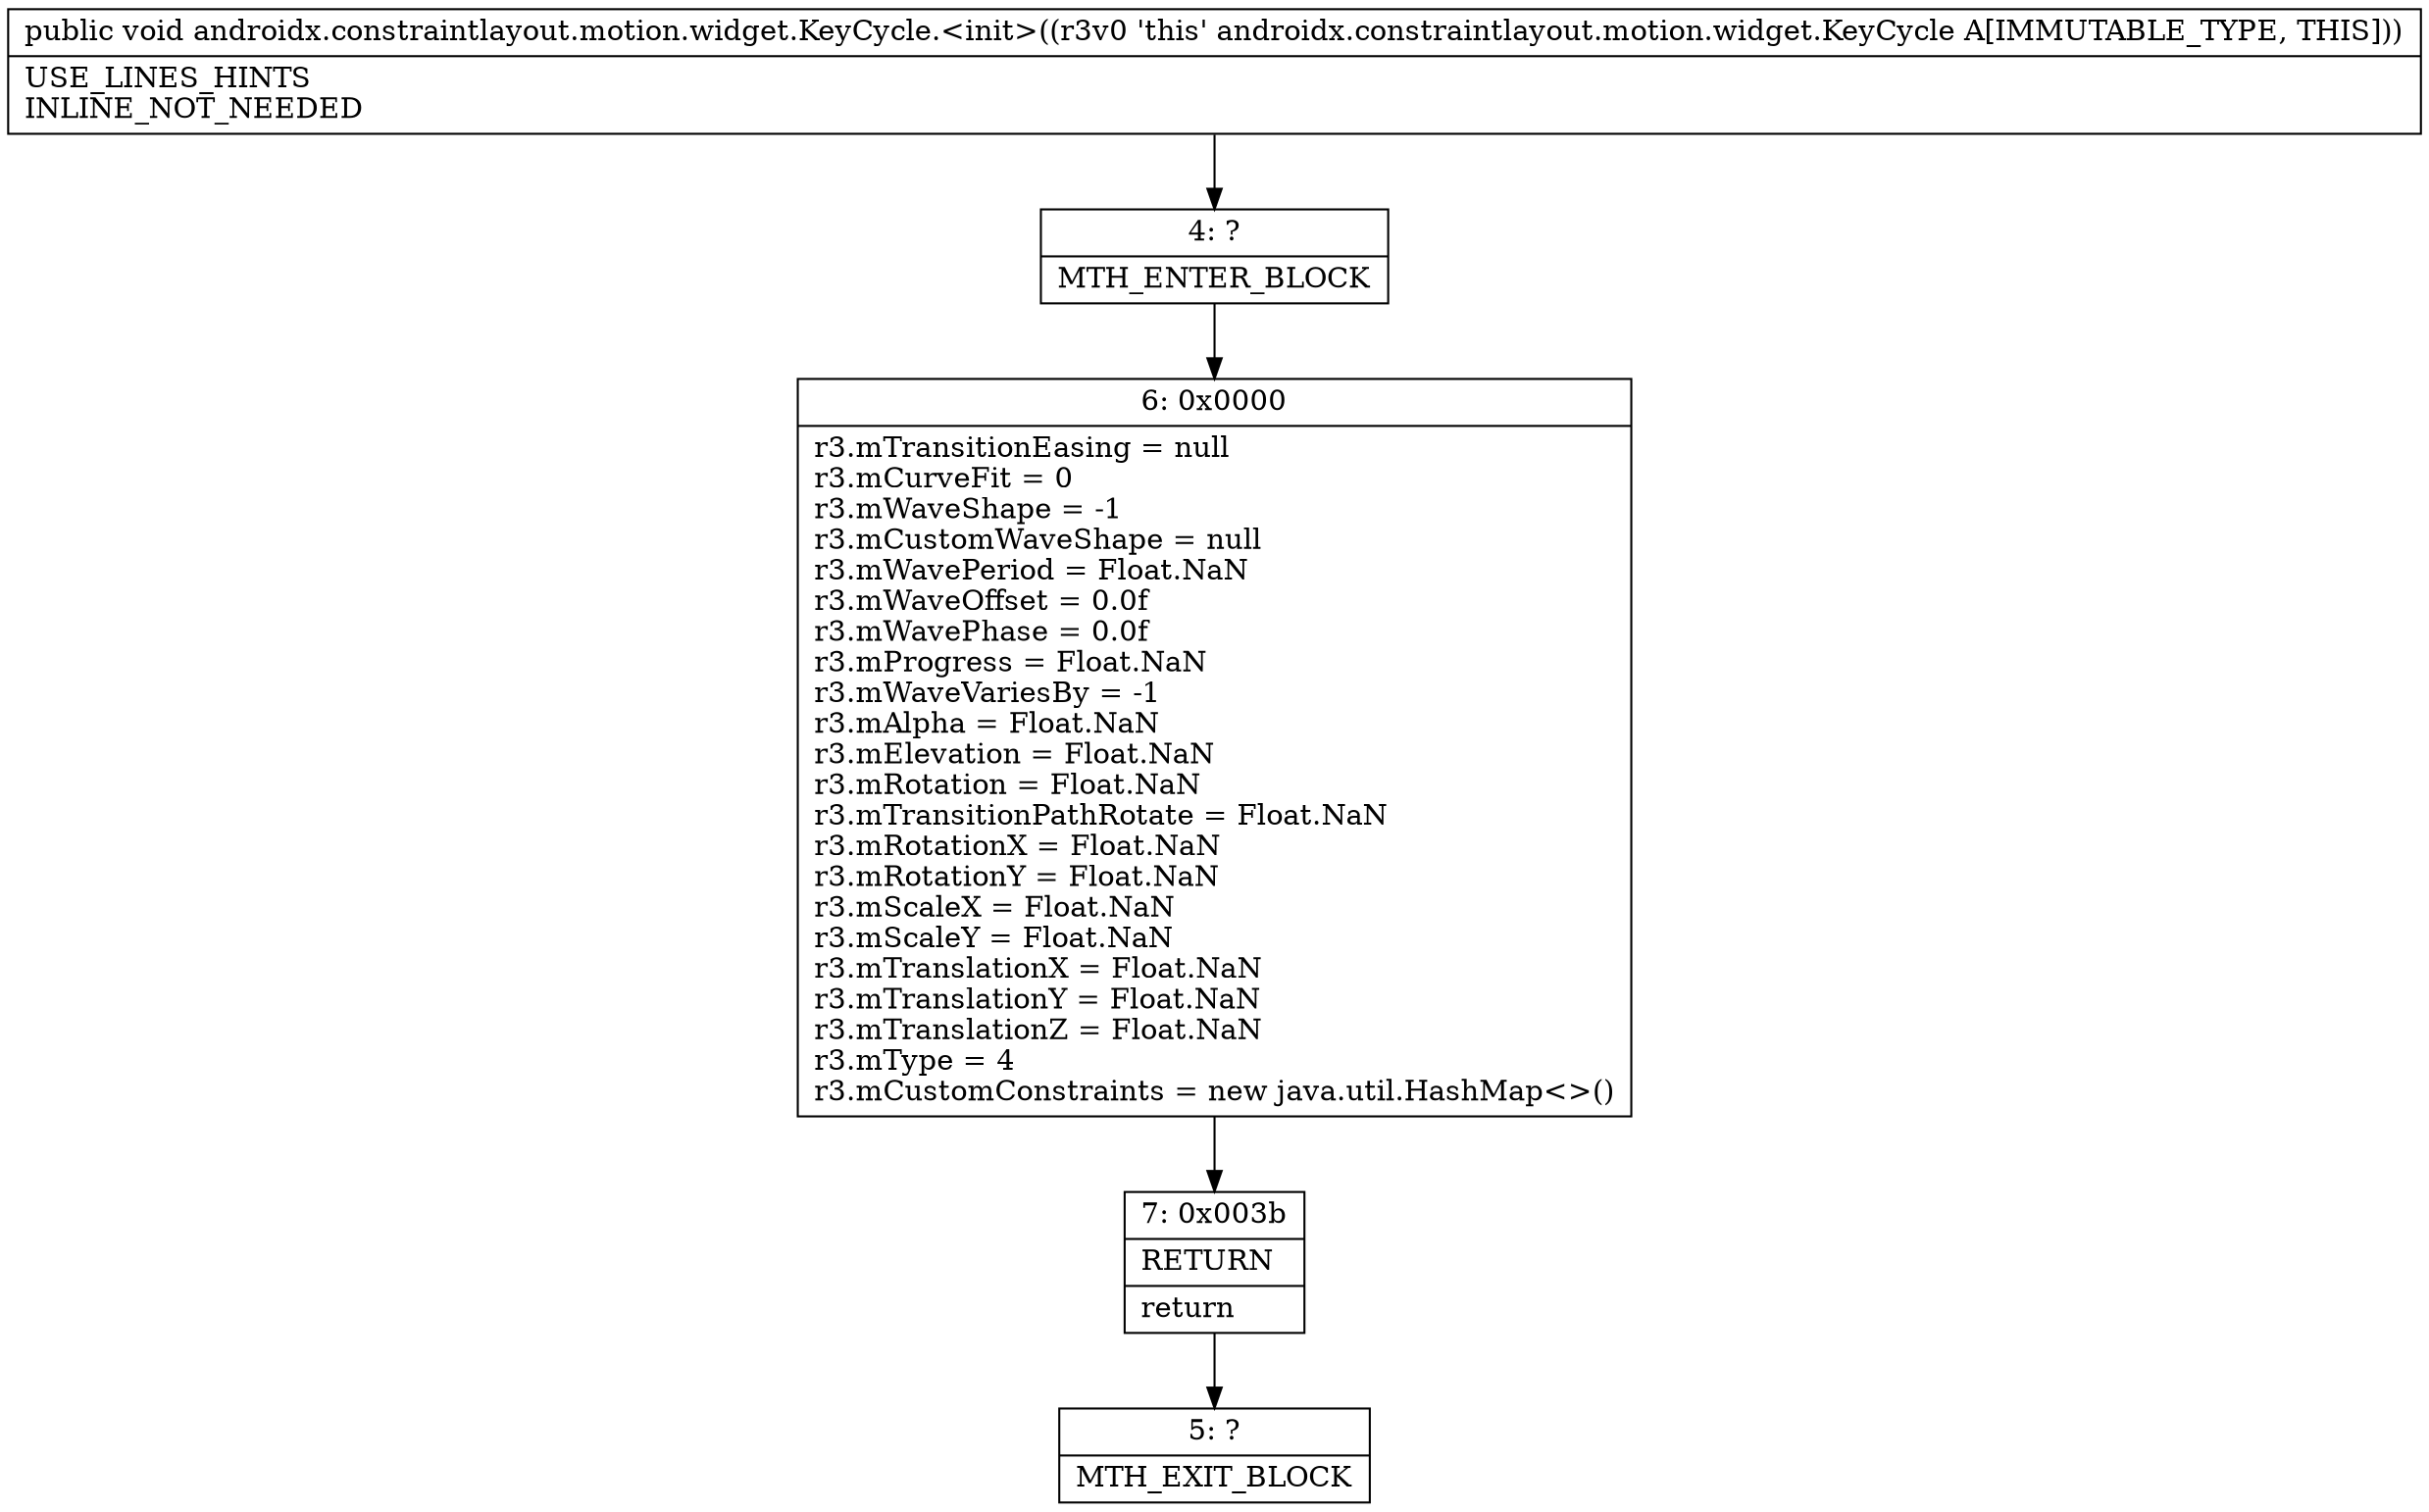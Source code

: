 digraph "CFG forandroidx.constraintlayout.motion.widget.KeyCycle.\<init\>()V" {
Node_4 [shape=record,label="{4\:\ ?|MTH_ENTER_BLOCK\l}"];
Node_6 [shape=record,label="{6\:\ 0x0000|r3.mTransitionEasing = null\lr3.mCurveFit = 0\lr3.mWaveShape = \-1\lr3.mCustomWaveShape = null\lr3.mWavePeriod = Float.NaN\lr3.mWaveOffset = 0.0f\lr3.mWavePhase = 0.0f\lr3.mProgress = Float.NaN\lr3.mWaveVariesBy = \-1\lr3.mAlpha = Float.NaN\lr3.mElevation = Float.NaN\lr3.mRotation = Float.NaN\lr3.mTransitionPathRotate = Float.NaN\lr3.mRotationX = Float.NaN\lr3.mRotationY = Float.NaN\lr3.mScaleX = Float.NaN\lr3.mScaleY = Float.NaN\lr3.mTranslationX = Float.NaN\lr3.mTranslationY = Float.NaN\lr3.mTranslationZ = Float.NaN\lr3.mType = 4\lr3.mCustomConstraints = new java.util.HashMap\<\>()\l}"];
Node_7 [shape=record,label="{7\:\ 0x003b|RETURN\l|return\l}"];
Node_5 [shape=record,label="{5\:\ ?|MTH_EXIT_BLOCK\l}"];
MethodNode[shape=record,label="{public void androidx.constraintlayout.motion.widget.KeyCycle.\<init\>((r3v0 'this' androidx.constraintlayout.motion.widget.KeyCycle A[IMMUTABLE_TYPE, THIS]))  | USE_LINES_HINTS\lINLINE_NOT_NEEDED\l}"];
MethodNode -> Node_4;Node_4 -> Node_6;
Node_6 -> Node_7;
Node_7 -> Node_5;
}

